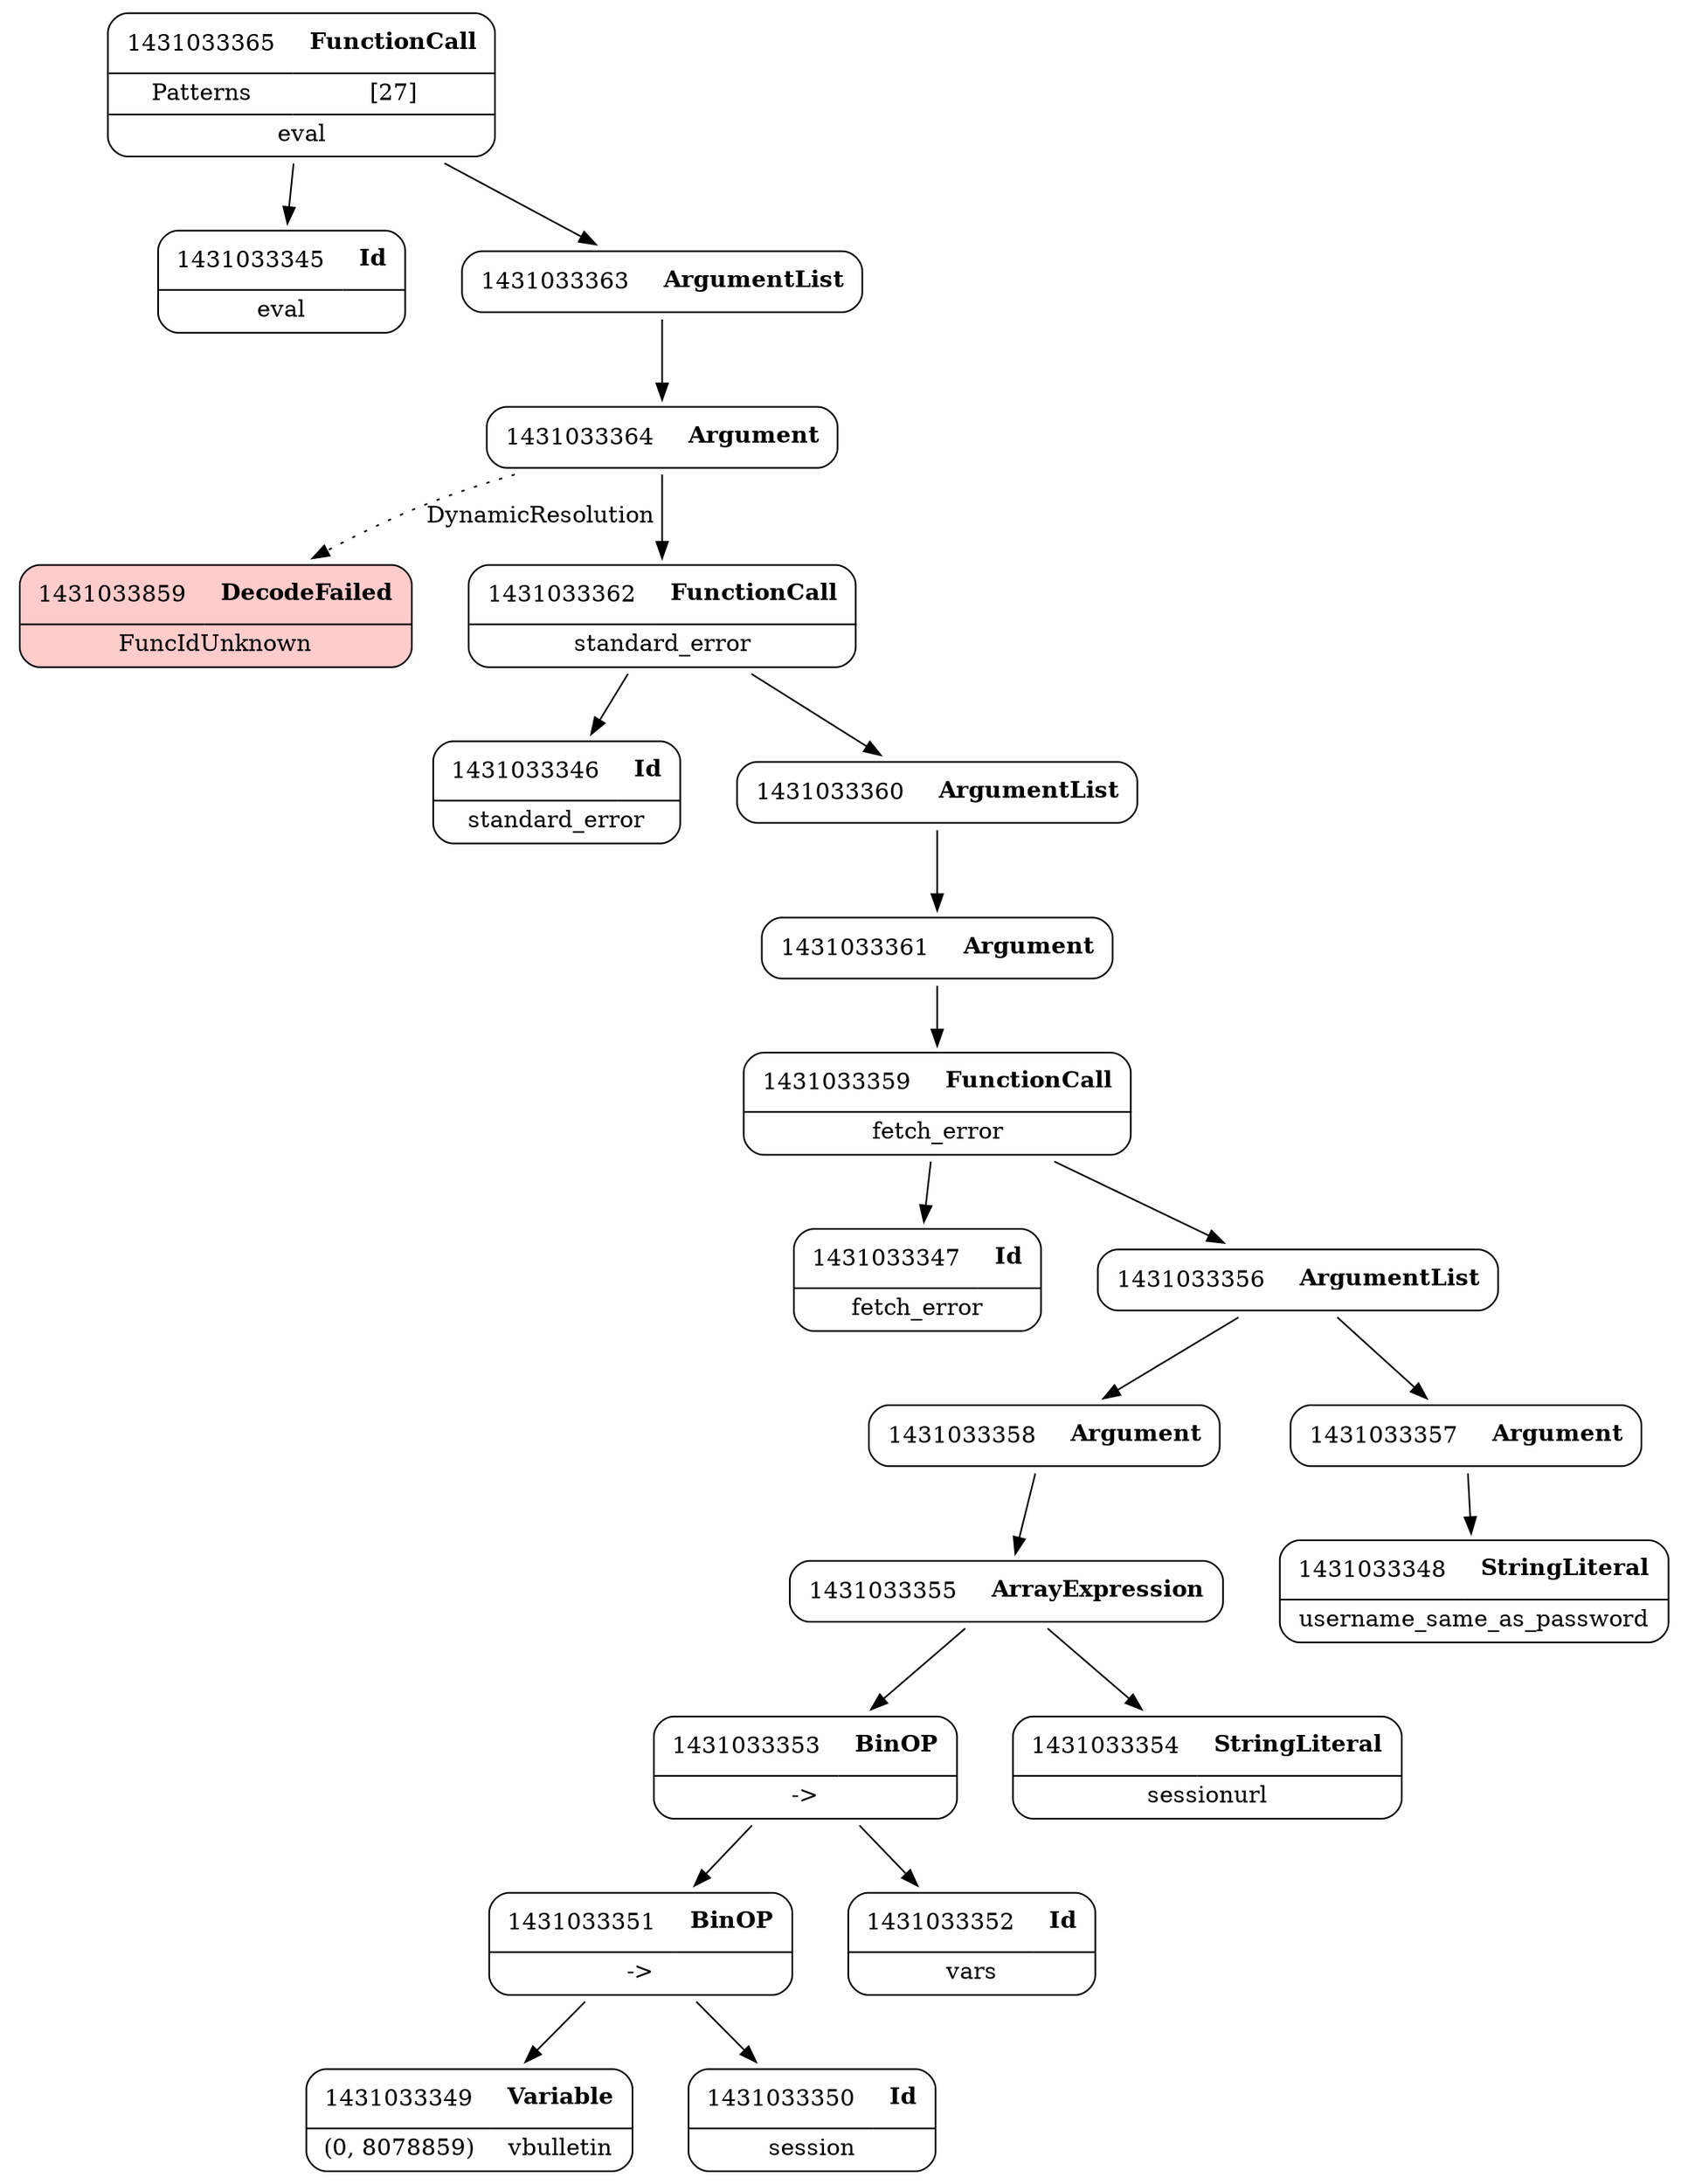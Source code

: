 digraph ast {
node [shape=none];
1431033355 [label=<<TABLE border='1' cellspacing='0' cellpadding='10' style='rounded' ><TR><TD border='0'>1431033355</TD><TD border='0'><B>ArrayExpression</B></TD></TR></TABLE>>];
1431033355 -> 1431033353 [weight=2];
1431033355 -> 1431033354 [weight=2];
1431033354 [label=<<TABLE border='1' cellspacing='0' cellpadding='10' style='rounded' ><TR><TD border='0'>1431033354</TD><TD border='0'><B>StringLiteral</B></TD></TR><HR/><TR><TD border='0' cellpadding='5' colspan='2'>sessionurl</TD></TR></TABLE>>];
1431033353 [label=<<TABLE border='1' cellspacing='0' cellpadding='10' style='rounded' ><TR><TD border='0'>1431033353</TD><TD border='0'><B>BinOP</B></TD></TR><HR/><TR><TD border='0' cellpadding='5' colspan='2'>-&gt;</TD></TR></TABLE>>];
1431033353 -> 1431033351 [weight=2];
1431033353 -> 1431033352 [weight=2];
1431033352 [label=<<TABLE border='1' cellspacing='0' cellpadding='10' style='rounded' ><TR><TD border='0'>1431033352</TD><TD border='0'><B>Id</B></TD></TR><HR/><TR><TD border='0' cellpadding='5' colspan='2'>vars</TD></TR></TABLE>>];
1431033359 [label=<<TABLE border='1' cellspacing='0' cellpadding='10' style='rounded' ><TR><TD border='0'>1431033359</TD><TD border='0'><B>FunctionCall</B></TD></TR><HR/><TR><TD border='0' cellpadding='5' colspan='2'>fetch_error</TD></TR></TABLE>>];
1431033359 -> 1431033347 [weight=2];
1431033359 -> 1431033356 [weight=2];
1431033358 [label=<<TABLE border='1' cellspacing='0' cellpadding='10' style='rounded' ><TR><TD border='0'>1431033358</TD><TD border='0'><B>Argument</B></TD></TR></TABLE>>];
1431033358 -> 1431033355 [weight=2];
1431033357 [label=<<TABLE border='1' cellspacing='0' cellpadding='10' style='rounded' ><TR><TD border='0'>1431033357</TD><TD border='0'><B>Argument</B></TD></TR></TABLE>>];
1431033357 -> 1431033348 [weight=2];
1431033356 [label=<<TABLE border='1' cellspacing='0' cellpadding='10' style='rounded' ><TR><TD border='0'>1431033356</TD><TD border='0'><B>ArgumentList</B></TD></TR></TABLE>>];
1431033356 -> 1431033357 [weight=2];
1431033356 -> 1431033358 [weight=2];
1431033347 [label=<<TABLE border='1' cellspacing='0' cellpadding='10' style='rounded' ><TR><TD border='0'>1431033347</TD><TD border='0'><B>Id</B></TD></TR><HR/><TR><TD border='0' cellpadding='5' colspan='2'>fetch_error</TD></TR></TABLE>>];
1431033859 [label=<<TABLE border='1' cellspacing='0' cellpadding='10' style='rounded' bgcolor='#FFCCCC' ><TR><TD border='0'>1431033859</TD><TD border='0'><B>DecodeFailed</B></TD></TR><HR/><TR><TD border='0' cellpadding='5' colspan='2'>FuncIdUnknown</TD></TR></TABLE>>];
1431033346 [label=<<TABLE border='1' cellspacing='0' cellpadding='10' style='rounded' ><TR><TD border='0'>1431033346</TD><TD border='0'><B>Id</B></TD></TR><HR/><TR><TD border='0' cellpadding='5' colspan='2'>standard_error</TD></TR></TABLE>>];
1431033345 [label=<<TABLE border='1' cellspacing='0' cellpadding='10' style='rounded' ><TR><TD border='0'>1431033345</TD><TD border='0'><B>Id</B></TD></TR><HR/><TR><TD border='0' cellpadding='5' colspan='2'>eval</TD></TR></TABLE>>];
1431033351 [label=<<TABLE border='1' cellspacing='0' cellpadding='10' style='rounded' ><TR><TD border='0'>1431033351</TD><TD border='0'><B>BinOP</B></TD></TR><HR/><TR><TD border='0' cellpadding='5' colspan='2'>-&gt;</TD></TR></TABLE>>];
1431033351 -> 1431033349 [weight=2];
1431033351 -> 1431033350 [weight=2];
1431033350 [label=<<TABLE border='1' cellspacing='0' cellpadding='10' style='rounded' ><TR><TD border='0'>1431033350</TD><TD border='0'><B>Id</B></TD></TR><HR/><TR><TD border='0' cellpadding='5' colspan='2'>session</TD></TR></TABLE>>];
1431033349 [label=<<TABLE border='1' cellspacing='0' cellpadding='10' style='rounded' ><TR><TD border='0'>1431033349</TD><TD border='0'><B>Variable</B></TD></TR><HR/><TR><TD border='0' cellpadding='5'>(0, 8078859)</TD><TD border='0' cellpadding='5'>vbulletin</TD></TR></TABLE>>];
1431033348 [label=<<TABLE border='1' cellspacing='0' cellpadding='10' style='rounded' ><TR><TD border='0'>1431033348</TD><TD border='0'><B>StringLiteral</B></TD></TR><HR/><TR><TD border='0' cellpadding='5' colspan='2'>username_same_as_password</TD></TR></TABLE>>];
1431033363 [label=<<TABLE border='1' cellspacing='0' cellpadding='10' style='rounded' ><TR><TD border='0'>1431033363</TD><TD border='0'><B>ArgumentList</B></TD></TR></TABLE>>];
1431033363 -> 1431033364 [weight=2];
1431033362 [label=<<TABLE border='1' cellspacing='0' cellpadding='10' style='rounded' ><TR><TD border='0'>1431033362</TD><TD border='0'><B>FunctionCall</B></TD></TR><HR/><TR><TD border='0' cellpadding='5' colspan='2'>standard_error</TD></TR></TABLE>>];
1431033362 -> 1431033346 [weight=2];
1431033362 -> 1431033360 [weight=2];
1431033361 [label=<<TABLE border='1' cellspacing='0' cellpadding='10' style='rounded' ><TR><TD border='0'>1431033361</TD><TD border='0'><B>Argument</B></TD></TR></TABLE>>];
1431033361 -> 1431033359 [weight=2];
1431033360 [label=<<TABLE border='1' cellspacing='0' cellpadding='10' style='rounded' ><TR><TD border='0'>1431033360</TD><TD border='0'><B>ArgumentList</B></TD></TR></TABLE>>];
1431033360 -> 1431033361 [weight=2];
1431033365 [label=<<TABLE border='1' cellspacing='0' cellpadding='10' style='rounded' ><TR><TD border='0'>1431033365</TD><TD border='0'><B>FunctionCall</B></TD></TR><HR/><TR><TD border='0' cellpadding='5'>Patterns</TD><TD border='0' cellpadding='5'>[27]</TD></TR><HR/><TR><TD border='0' cellpadding='5' colspan='2'>eval</TD></TR></TABLE>>];
1431033365 -> 1431033345 [weight=2];
1431033365 -> 1431033363 [weight=2];
1431033364 [label=<<TABLE border='1' cellspacing='0' cellpadding='10' style='rounded' ><TR><TD border='0'>1431033364</TD><TD border='0'><B>Argument</B></TD></TR></TABLE>>];
1431033364 -> 1431033362 [weight=2];
1431033364 -> 1431033859 [style=dotted,label=DynamicResolution];
}
